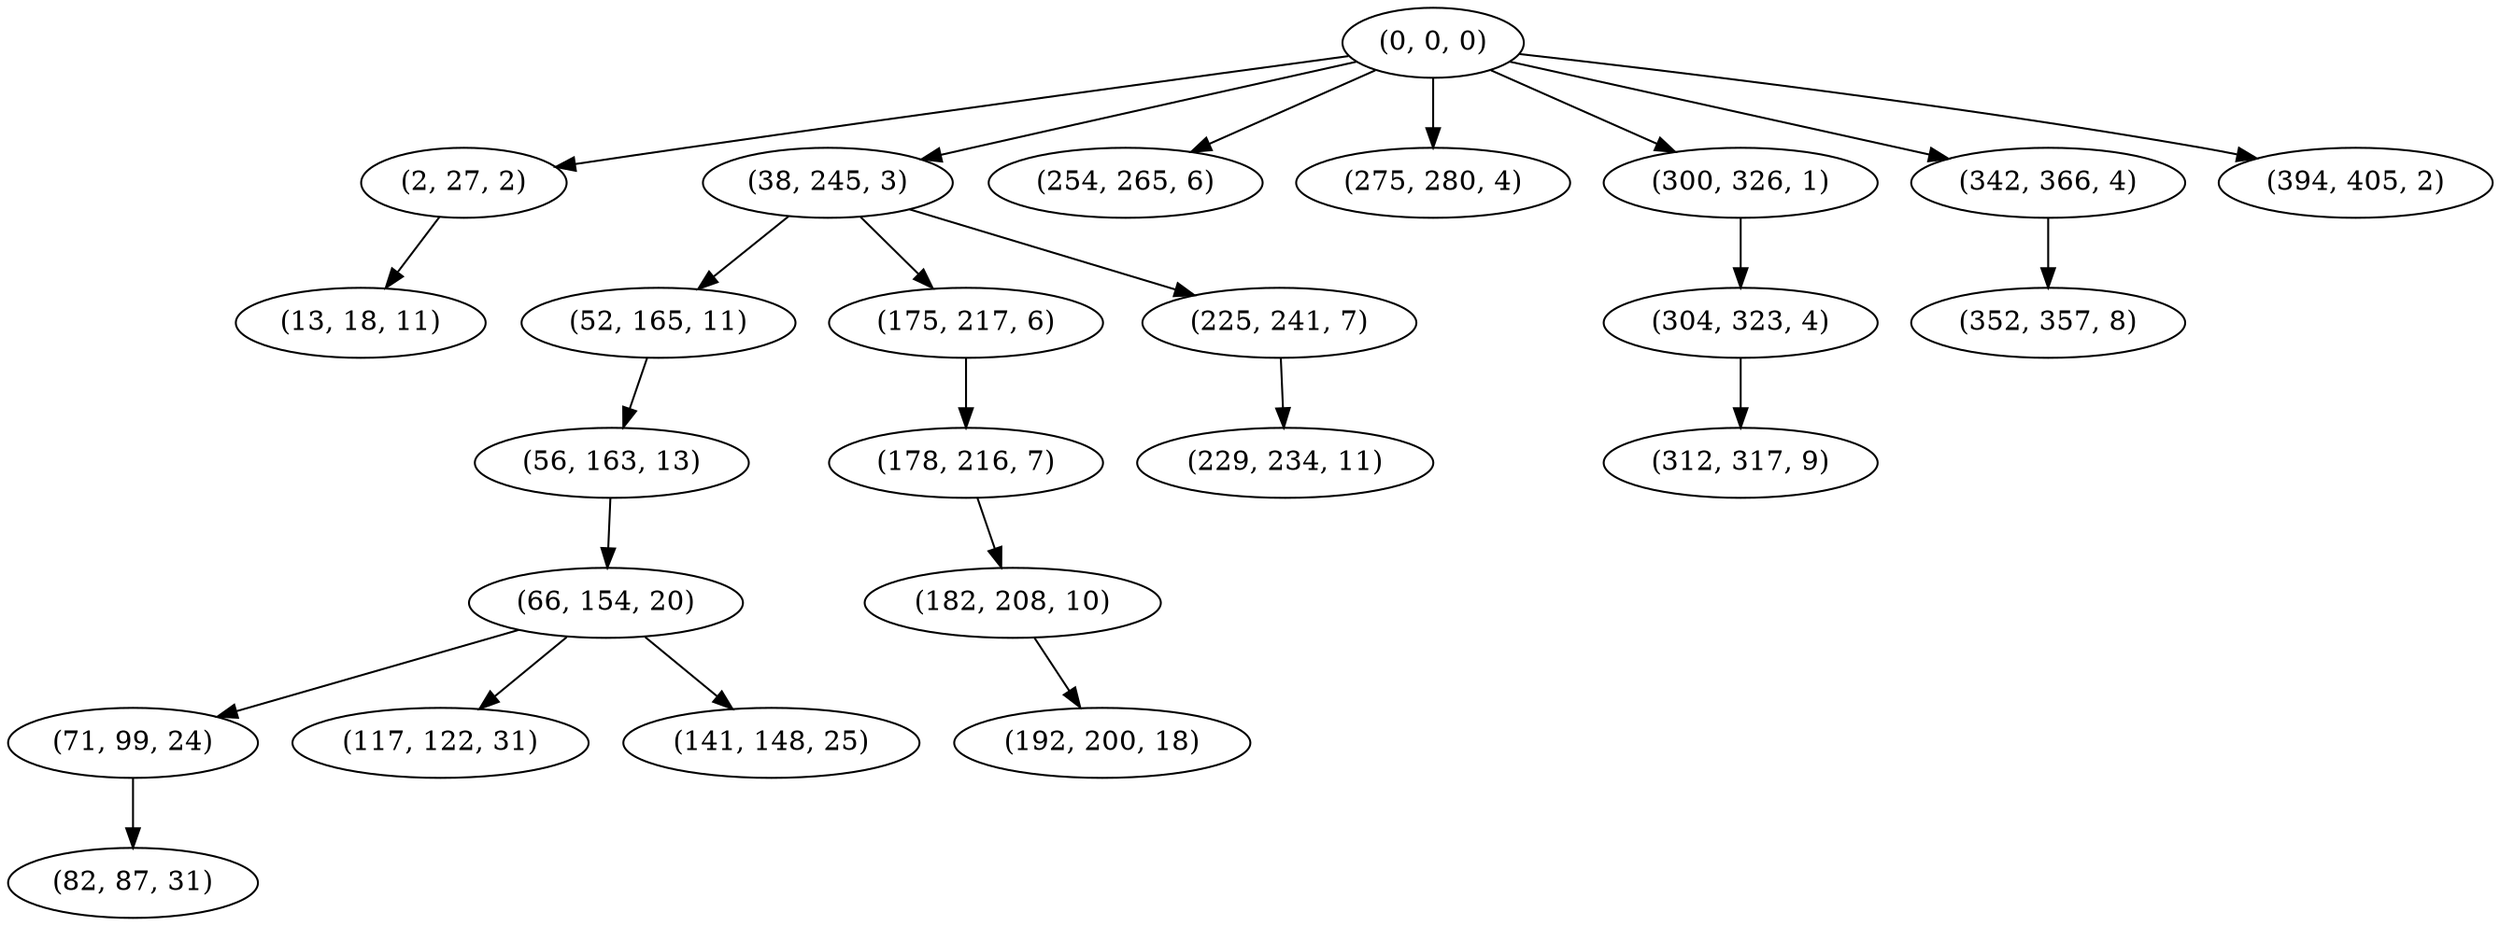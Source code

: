 digraph tree {
    "(0, 0, 0)";
    "(2, 27, 2)";
    "(13, 18, 11)";
    "(38, 245, 3)";
    "(52, 165, 11)";
    "(56, 163, 13)";
    "(66, 154, 20)";
    "(71, 99, 24)";
    "(82, 87, 31)";
    "(117, 122, 31)";
    "(141, 148, 25)";
    "(175, 217, 6)";
    "(178, 216, 7)";
    "(182, 208, 10)";
    "(192, 200, 18)";
    "(225, 241, 7)";
    "(229, 234, 11)";
    "(254, 265, 6)";
    "(275, 280, 4)";
    "(300, 326, 1)";
    "(304, 323, 4)";
    "(312, 317, 9)";
    "(342, 366, 4)";
    "(352, 357, 8)";
    "(394, 405, 2)";
    "(0, 0, 0)" -> "(2, 27, 2)";
    "(0, 0, 0)" -> "(38, 245, 3)";
    "(0, 0, 0)" -> "(254, 265, 6)";
    "(0, 0, 0)" -> "(275, 280, 4)";
    "(0, 0, 0)" -> "(300, 326, 1)";
    "(0, 0, 0)" -> "(342, 366, 4)";
    "(0, 0, 0)" -> "(394, 405, 2)";
    "(2, 27, 2)" -> "(13, 18, 11)";
    "(38, 245, 3)" -> "(52, 165, 11)";
    "(38, 245, 3)" -> "(175, 217, 6)";
    "(38, 245, 3)" -> "(225, 241, 7)";
    "(52, 165, 11)" -> "(56, 163, 13)";
    "(56, 163, 13)" -> "(66, 154, 20)";
    "(66, 154, 20)" -> "(71, 99, 24)";
    "(66, 154, 20)" -> "(117, 122, 31)";
    "(66, 154, 20)" -> "(141, 148, 25)";
    "(71, 99, 24)" -> "(82, 87, 31)";
    "(175, 217, 6)" -> "(178, 216, 7)";
    "(178, 216, 7)" -> "(182, 208, 10)";
    "(182, 208, 10)" -> "(192, 200, 18)";
    "(225, 241, 7)" -> "(229, 234, 11)";
    "(300, 326, 1)" -> "(304, 323, 4)";
    "(304, 323, 4)" -> "(312, 317, 9)";
    "(342, 366, 4)" -> "(352, 357, 8)";
}
